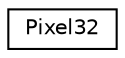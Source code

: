 digraph "Graphical Class Hierarchy"
{
  edge [fontname="Helvetica",fontsize="10",labelfontname="Helvetica",labelfontsize="10"];
  node [fontname="Helvetica",fontsize="10",shape=record];
  rankdir="LR";
  Node1 [label="Pixel32",height=0.2,width=0.4,color="black", fillcolor="white", style="filled",URL="$struct_pixel32.html"];
}
